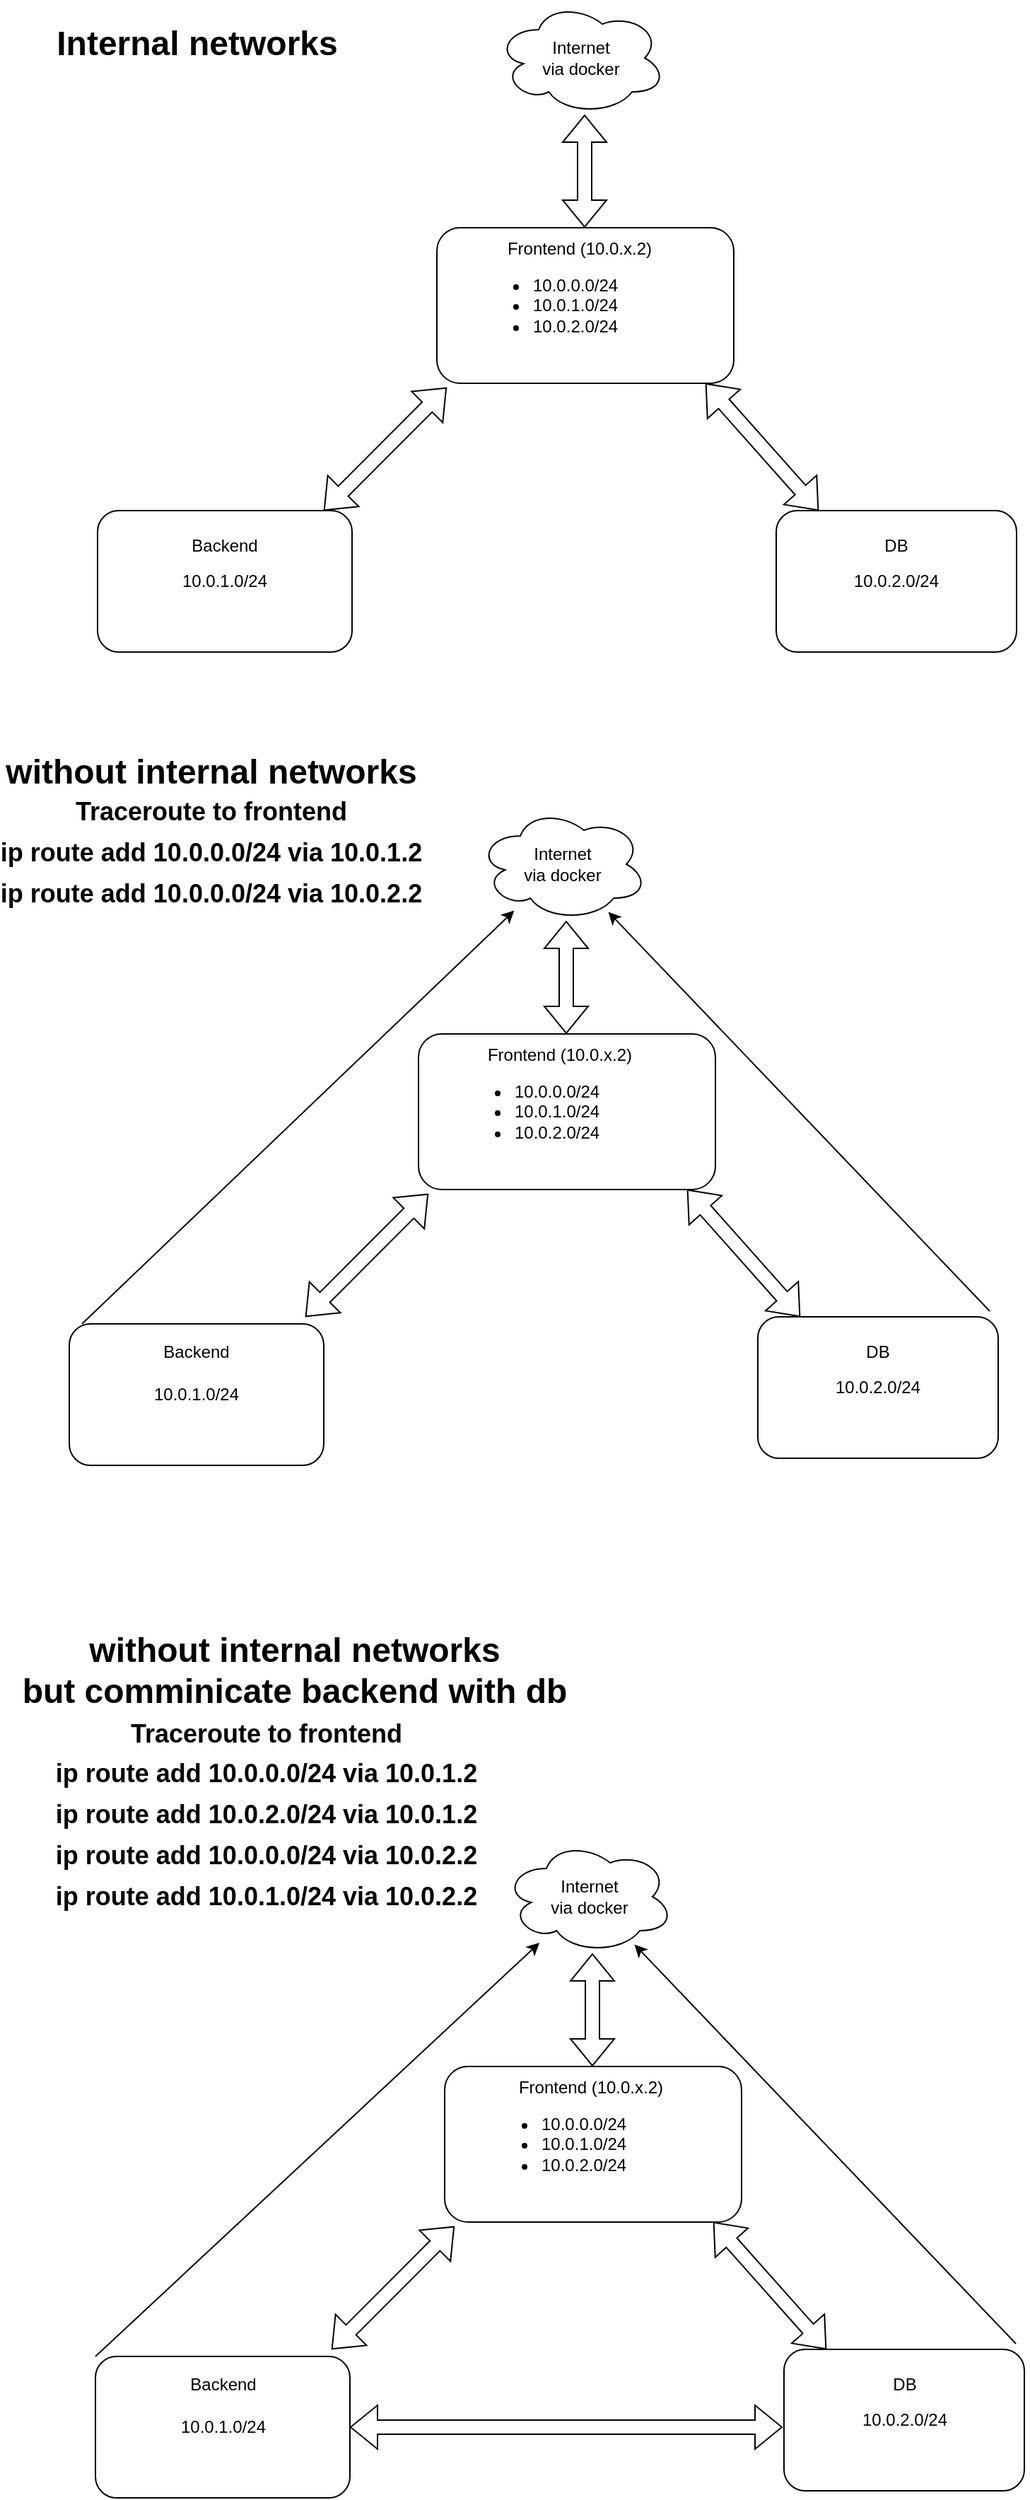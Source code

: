 <mxfile version="21.6.5" type="device">
  <diagram name="Strona-1" id="71EFc1SVqwl2PN2Ts1eX">
    <mxGraphModel dx="1434" dy="758" grid="1" gridSize="10" guides="1" tooltips="1" connect="1" arrows="1" fold="1" page="1" pageScale="1" pageWidth="827" pageHeight="1169" math="0" shadow="0">
      <root>
        <mxCell id="0" />
        <mxCell id="1" parent="0" />
        <mxCell id="XBxSpjWfLdjdSai-kR1B-2" value="" style="rounded=1;whiteSpace=wrap;html=1;" vertex="1" parent="1">
          <mxGeometry x="320" y="180" width="210" height="110" as="geometry" />
        </mxCell>
        <mxCell id="XBxSpjWfLdjdSai-kR1B-3" value="10.0.1.0/24" style="rounded=1;whiteSpace=wrap;html=1;" vertex="1" parent="1">
          <mxGeometry x="80" y="380" width="180" height="100" as="geometry" />
        </mxCell>
        <mxCell id="XBxSpjWfLdjdSai-kR1B-4" value="10.0.2.0/24" style="rounded=1;whiteSpace=wrap;html=1;" vertex="1" parent="1">
          <mxGeometry x="560" y="380" width="170" height="100" as="geometry" />
        </mxCell>
        <mxCell id="XBxSpjWfLdjdSai-kR1B-8" value="Internal networks" style="text;strokeColor=none;fillColor=none;html=1;fontSize=24;fontStyle=1;verticalAlign=middle;align=center;" vertex="1" parent="1">
          <mxGeometry x="100" y="30" width="100" height="40" as="geometry" />
        </mxCell>
        <mxCell id="XBxSpjWfLdjdSai-kR1B-9" value="without internal networks" style="text;strokeColor=none;fillColor=none;html=1;fontSize=24;fontStyle=1;verticalAlign=middle;align=center;" vertex="1" parent="1">
          <mxGeometry x="110" y="545" width="100" height="40" as="geometry" />
        </mxCell>
        <mxCell id="XBxSpjWfLdjdSai-kR1B-12" value="&lt;ul&gt;&lt;li&gt;10.0.0.0/24&lt;/li&gt;&lt;li&gt;10.0.1.0/24&lt;/li&gt;&lt;li&gt;10.0.2.0/24&lt;/li&gt;&lt;/ul&gt;" style="text;strokeColor=none;fillColor=none;html=1;whiteSpace=wrap;verticalAlign=middle;overflow=hidden;" vertex="1" parent="1">
          <mxGeometry x="346" y="195" width="136" height="80" as="geometry" />
        </mxCell>
        <mxCell id="XBxSpjWfLdjdSai-kR1B-13" value="DB" style="text;strokeColor=none;align=center;fillColor=none;html=1;verticalAlign=middle;whiteSpace=wrap;rounded=0;" vertex="1" parent="1">
          <mxGeometry x="615" y="390" width="60" height="30" as="geometry" />
        </mxCell>
        <mxCell id="XBxSpjWfLdjdSai-kR1B-14" value="Backend" style="text;strokeColor=none;align=center;fillColor=none;html=1;verticalAlign=middle;whiteSpace=wrap;rounded=0;" vertex="1" parent="1">
          <mxGeometry x="140" y="390" width="60" height="30" as="geometry" />
        </mxCell>
        <mxCell id="XBxSpjWfLdjdSai-kR1B-15" value="" style="shape=flexArrow;endArrow=classic;startArrow=classic;html=1;rounded=0;entryX=0.033;entryY=1.027;entryDx=0;entryDy=0;entryPerimeter=0;" edge="1" parent="1" target="XBxSpjWfLdjdSai-kR1B-2">
          <mxGeometry width="100" height="100" relative="1" as="geometry">
            <mxPoint x="240" y="380" as="sourcePoint" />
            <mxPoint x="330" y="300" as="targetPoint" />
          </mxGeometry>
        </mxCell>
        <mxCell id="XBxSpjWfLdjdSai-kR1B-16" value="" style="shape=flexArrow;endArrow=classic;startArrow=classic;html=1;rounded=0;" edge="1" parent="1">
          <mxGeometry width="100" height="100" relative="1" as="geometry">
            <mxPoint x="510" y="290" as="sourcePoint" />
            <mxPoint x="590" y="380" as="targetPoint" />
          </mxGeometry>
        </mxCell>
        <mxCell id="XBxSpjWfLdjdSai-kR1B-17" value="Internet&lt;br&gt;via docker" style="ellipse;shape=cloud;whiteSpace=wrap;html=1;" vertex="1" parent="1">
          <mxGeometry x="362" y="20" width="120" height="80" as="geometry" />
        </mxCell>
        <mxCell id="XBxSpjWfLdjdSai-kR1B-20" value="" style="shape=flexArrow;endArrow=classic;startArrow=classic;html=1;rounded=0;" edge="1" parent="1">
          <mxGeometry width="100" height="100" relative="1" as="geometry">
            <mxPoint x="424.5" y="180" as="sourcePoint" />
            <mxPoint x="424.5" y="100" as="targetPoint" />
          </mxGeometry>
        </mxCell>
        <mxCell id="XBxSpjWfLdjdSai-kR1B-21" value="" style="rounded=1;whiteSpace=wrap;html=1;" vertex="1" parent="1">
          <mxGeometry x="307" y="750" width="210" height="110" as="geometry" />
        </mxCell>
        <mxCell id="XBxSpjWfLdjdSai-kR1B-22" value="10.0.2.0/24" style="rounded=1;whiteSpace=wrap;html=1;" vertex="1" parent="1">
          <mxGeometry x="547" y="950" width="170" height="100" as="geometry" />
        </mxCell>
        <mxCell id="XBxSpjWfLdjdSai-kR1B-24" value="&lt;ul&gt;&lt;li&gt;10.0.0.0/24&lt;/li&gt;&lt;li&gt;10.0.1.0/24&lt;/li&gt;&lt;li&gt;10.0.2.0/24&lt;/li&gt;&lt;/ul&gt;" style="text;strokeColor=none;fillColor=none;html=1;whiteSpace=wrap;verticalAlign=middle;overflow=hidden;" vertex="1" parent="1">
          <mxGeometry x="333" y="765" width="136" height="80" as="geometry" />
        </mxCell>
        <mxCell id="XBxSpjWfLdjdSai-kR1B-25" value="DB" style="text;strokeColor=none;align=center;fillColor=none;html=1;verticalAlign=middle;whiteSpace=wrap;rounded=0;" vertex="1" parent="1">
          <mxGeometry x="602" y="960" width="60" height="30" as="geometry" />
        </mxCell>
        <mxCell id="XBxSpjWfLdjdSai-kR1B-26" value="Backend" style="text;strokeColor=none;align=center;fillColor=none;html=1;verticalAlign=middle;whiteSpace=wrap;rounded=0;" vertex="1" parent="1">
          <mxGeometry x="130" y="955" width="60" height="30" as="geometry" />
        </mxCell>
        <mxCell id="XBxSpjWfLdjdSai-kR1B-27" value="" style="shape=flexArrow;endArrow=classic;startArrow=classic;html=1;rounded=0;entryX=0.033;entryY=1.027;entryDx=0;entryDy=0;entryPerimeter=0;" edge="1" parent="1" target="XBxSpjWfLdjdSai-kR1B-21">
          <mxGeometry width="100" height="100" relative="1" as="geometry">
            <mxPoint x="227" y="950" as="sourcePoint" />
            <mxPoint x="317" y="870" as="targetPoint" />
          </mxGeometry>
        </mxCell>
        <mxCell id="XBxSpjWfLdjdSai-kR1B-28" value="" style="shape=flexArrow;endArrow=classic;startArrow=classic;html=1;rounded=0;" edge="1" parent="1">
          <mxGeometry width="100" height="100" relative="1" as="geometry">
            <mxPoint x="497" y="860" as="sourcePoint" />
            <mxPoint x="577" y="950" as="targetPoint" />
          </mxGeometry>
        </mxCell>
        <mxCell id="XBxSpjWfLdjdSai-kR1B-29" value="Internet&lt;br style=&quot;border-color: var(--border-color);&quot;&gt;via docker" style="ellipse;shape=cloud;whiteSpace=wrap;html=1;" vertex="1" parent="1">
          <mxGeometry x="349" y="590" width="120" height="80" as="geometry" />
        </mxCell>
        <mxCell id="XBxSpjWfLdjdSai-kR1B-30" value="" style="shape=flexArrow;endArrow=classic;startArrow=classic;html=1;rounded=0;" edge="1" parent="1">
          <mxGeometry width="100" height="100" relative="1" as="geometry">
            <mxPoint x="411.5" y="750" as="sourcePoint" />
            <mxPoint x="411.5" y="670" as="targetPoint" />
          </mxGeometry>
        </mxCell>
        <mxCell id="XBxSpjWfLdjdSai-kR1B-31" value="10.0.1.0/24" style="rounded=1;whiteSpace=wrap;html=1;" vertex="1" parent="1">
          <mxGeometry x="60" y="955" width="180" height="100" as="geometry" />
        </mxCell>
        <mxCell id="XBxSpjWfLdjdSai-kR1B-33" value="Backend" style="text;strokeColor=none;align=center;fillColor=none;html=1;verticalAlign=middle;whiteSpace=wrap;rounded=0;" vertex="1" parent="1">
          <mxGeometry x="120" y="960" width="60" height="30" as="geometry" />
        </mxCell>
        <mxCell id="XBxSpjWfLdjdSai-kR1B-35" value="&lt;font style=&quot;font-size: 18px;&quot;&gt;Traceroute to frontend&lt;br&gt;&lt;span style=&quot;&quot;&gt;ip route add 10.0.0.0/24 via 10.0.1.2&lt;br&gt;&lt;/span&gt;ip route add 10.0.0.0/24 via 10.0.2.2&lt;br&gt;&lt;/font&gt;" style="text;strokeColor=none;fillColor=none;html=1;fontSize=24;fontStyle=1;verticalAlign=middle;align=center;" vertex="1" parent="1">
          <mxGeometry x="110" y="600" width="100" height="40" as="geometry" />
        </mxCell>
        <mxCell id="XBxSpjWfLdjdSai-kR1B-39" value="" style="endArrow=classic;html=1;rounded=0;exitX=0.05;exitY=0;exitDx=0;exitDy=0;exitPerimeter=0;" edge="1" parent="1" source="XBxSpjWfLdjdSai-kR1B-31" target="XBxSpjWfLdjdSai-kR1B-29">
          <mxGeometry width="50" height="50" relative="1" as="geometry">
            <mxPoint x="150" y="940" as="sourcePoint" />
            <mxPoint x="20" y="880" as="targetPoint" />
          </mxGeometry>
        </mxCell>
        <mxCell id="XBxSpjWfLdjdSai-kR1B-41" value="" style="endArrow=classic;html=1;rounded=0;exitX=0.965;exitY=-0.04;exitDx=0;exitDy=0;exitPerimeter=0;" edge="1" parent="1" source="XBxSpjWfLdjdSai-kR1B-22" target="XBxSpjWfLdjdSai-kR1B-29">
          <mxGeometry width="50" height="50" relative="1" as="geometry">
            <mxPoint x="517" y="921" as="sourcePoint" />
            <mxPoint x="789" y="630" as="targetPoint" />
          </mxGeometry>
        </mxCell>
        <mxCell id="XBxSpjWfLdjdSai-kR1B-42" value="without internal networks&lt;br&gt;but comminicate backend with db" style="text;strokeColor=none;fillColor=none;html=1;fontSize=24;fontStyle=1;verticalAlign=middle;align=center;" vertex="1" parent="1">
          <mxGeometry x="168.5" y="1180" width="100" height="40" as="geometry" />
        </mxCell>
        <mxCell id="XBxSpjWfLdjdSai-kR1B-43" value="" style="rounded=1;whiteSpace=wrap;html=1;" vertex="1" parent="1">
          <mxGeometry x="325.5" y="1480" width="210" height="110" as="geometry" />
        </mxCell>
        <mxCell id="XBxSpjWfLdjdSai-kR1B-44" value="10.0.2.0/24" style="rounded=1;whiteSpace=wrap;html=1;" vertex="1" parent="1">
          <mxGeometry x="565.5" y="1680" width="170" height="100" as="geometry" />
        </mxCell>
        <mxCell id="XBxSpjWfLdjdSai-kR1B-45" value="Frontend (10.0.x.2)" style="text;strokeColor=none;align=center;fillColor=none;html=1;verticalAlign=middle;whiteSpace=wrap;rounded=0;" vertex="1" parent="1">
          <mxGeometry x="348.5" y="1480" width="160" height="30" as="geometry" />
        </mxCell>
        <mxCell id="XBxSpjWfLdjdSai-kR1B-46" value="&lt;ul&gt;&lt;li&gt;10.0.0.0/24&lt;/li&gt;&lt;li&gt;10.0.1.0/24&lt;/li&gt;&lt;li&gt;10.0.2.0/24&lt;/li&gt;&lt;/ul&gt;" style="text;strokeColor=none;fillColor=none;html=1;whiteSpace=wrap;verticalAlign=middle;overflow=hidden;" vertex="1" parent="1">
          <mxGeometry x="351.5" y="1495" width="136" height="80" as="geometry" />
        </mxCell>
        <mxCell id="XBxSpjWfLdjdSai-kR1B-47" value="DB" style="text;strokeColor=none;align=center;fillColor=none;html=1;verticalAlign=middle;whiteSpace=wrap;rounded=0;" vertex="1" parent="1">
          <mxGeometry x="620.5" y="1690" width="60" height="30" as="geometry" />
        </mxCell>
        <mxCell id="XBxSpjWfLdjdSai-kR1B-48" value="Backend" style="text;strokeColor=none;align=center;fillColor=none;html=1;verticalAlign=middle;whiteSpace=wrap;rounded=0;" vertex="1" parent="1">
          <mxGeometry x="148.5" y="1685" width="60" height="30" as="geometry" />
        </mxCell>
        <mxCell id="XBxSpjWfLdjdSai-kR1B-49" value="" style="shape=flexArrow;endArrow=classic;startArrow=classic;html=1;rounded=0;entryX=0.033;entryY=1.027;entryDx=0;entryDy=0;entryPerimeter=0;" edge="1" parent="1" target="XBxSpjWfLdjdSai-kR1B-43">
          <mxGeometry width="100" height="100" relative="1" as="geometry">
            <mxPoint x="245.5" y="1680" as="sourcePoint" />
            <mxPoint x="335.5" y="1600" as="targetPoint" />
          </mxGeometry>
        </mxCell>
        <mxCell id="XBxSpjWfLdjdSai-kR1B-50" value="" style="shape=flexArrow;endArrow=classic;startArrow=classic;html=1;rounded=0;" edge="1" parent="1">
          <mxGeometry width="100" height="100" relative="1" as="geometry">
            <mxPoint x="515.5" y="1590" as="sourcePoint" />
            <mxPoint x="595.5" y="1680" as="targetPoint" />
          </mxGeometry>
        </mxCell>
        <mxCell id="XBxSpjWfLdjdSai-kR1B-51" value="Internet&lt;br style=&quot;border-color: var(--border-color);&quot;&gt;via docker" style="ellipse;shape=cloud;whiteSpace=wrap;html=1;" vertex="1" parent="1">
          <mxGeometry x="367.5" y="1320" width="120" height="80" as="geometry" />
        </mxCell>
        <mxCell id="XBxSpjWfLdjdSai-kR1B-52" value="" style="shape=flexArrow;endArrow=classic;startArrow=classic;html=1;rounded=0;" edge="1" parent="1">
          <mxGeometry width="100" height="100" relative="1" as="geometry">
            <mxPoint x="430" y="1480" as="sourcePoint" />
            <mxPoint x="430" y="1400" as="targetPoint" />
          </mxGeometry>
        </mxCell>
        <mxCell id="XBxSpjWfLdjdSai-kR1B-53" value="10.0.1.0/24" style="rounded=1;whiteSpace=wrap;html=1;" vertex="1" parent="1">
          <mxGeometry x="78.5" y="1685" width="180" height="100" as="geometry" />
        </mxCell>
        <mxCell id="XBxSpjWfLdjdSai-kR1B-54" value="Backend" style="text;strokeColor=none;align=center;fillColor=none;html=1;verticalAlign=middle;whiteSpace=wrap;rounded=0;" vertex="1" parent="1">
          <mxGeometry x="138.5" y="1690" width="60" height="30" as="geometry" />
        </mxCell>
        <mxCell id="XBxSpjWfLdjdSai-kR1B-55" value="&lt;font style=&quot;font-size: 18px;&quot;&gt;Traceroute to frontend&lt;br&gt;ip route add 10.0.0.0/24 via 10.0.1.2&lt;br&gt;ip route add 10.0.2.0/24 via 10.0.1.2&lt;br&gt;ip route add 10.0.0.0/24 via 10.0.2.2&lt;br&gt;ip route add 10.0.1.0/24 via 10.0.2.2&lt;br&gt;&lt;/font&gt;" style="text;strokeColor=none;fillColor=none;html=1;fontSize=24;fontStyle=1;verticalAlign=middle;align=center;" vertex="1" parent="1">
          <mxGeometry x="148.5" y="1280" width="100" height="40" as="geometry" />
        </mxCell>
        <mxCell id="XBxSpjWfLdjdSai-kR1B-56" value="" style="endArrow=classic;html=1;rounded=0;exitX=0;exitY=0;exitDx=0;exitDy=0;" edge="1" parent="1" source="XBxSpjWfLdjdSai-kR1B-53" target="XBxSpjWfLdjdSai-kR1B-51">
          <mxGeometry width="50" height="50" relative="1" as="geometry">
            <mxPoint x="168.5" y="1670" as="sourcePoint" />
            <mxPoint x="38.5" y="1610" as="targetPoint" />
          </mxGeometry>
        </mxCell>
        <mxCell id="XBxSpjWfLdjdSai-kR1B-57" value="" style="endArrow=classic;html=1;rounded=0;exitX=0.965;exitY=-0.04;exitDx=0;exitDy=0;exitPerimeter=0;" edge="1" parent="1" source="XBxSpjWfLdjdSai-kR1B-44" target="XBxSpjWfLdjdSai-kR1B-51">
          <mxGeometry width="50" height="50" relative="1" as="geometry">
            <mxPoint x="535.5" y="1651" as="sourcePoint" />
            <mxPoint x="807.5" y="1360" as="targetPoint" />
          </mxGeometry>
        </mxCell>
        <mxCell id="XBxSpjWfLdjdSai-kR1B-58" value="Frontend (10.0.x.2)" style="text;strokeColor=none;align=center;fillColor=none;html=1;verticalAlign=middle;whiteSpace=wrap;rounded=0;" vertex="1" parent="1">
          <mxGeometry x="327" y="750" width="160" height="30" as="geometry" />
        </mxCell>
        <mxCell id="XBxSpjWfLdjdSai-kR1B-59" value="Frontend (10.0.x.2)" style="text;strokeColor=none;align=center;fillColor=none;html=1;verticalAlign=middle;whiteSpace=wrap;rounded=0;" vertex="1" parent="1">
          <mxGeometry x="341" y="180" width="160" height="30" as="geometry" />
        </mxCell>
        <mxCell id="XBxSpjWfLdjdSai-kR1B-60" value="" style="shape=flexArrow;endArrow=classic;startArrow=classic;html=1;rounded=0;exitX=1;exitY=0.5;exitDx=0;exitDy=0;" edge="1" parent="1" source="XBxSpjWfLdjdSai-kR1B-53">
          <mxGeometry width="100" height="100" relative="1" as="geometry">
            <mxPoint x="328.5" y="1734.5" as="sourcePoint" />
            <mxPoint x="564.5" y="1735" as="targetPoint" />
          </mxGeometry>
        </mxCell>
      </root>
    </mxGraphModel>
  </diagram>
</mxfile>
